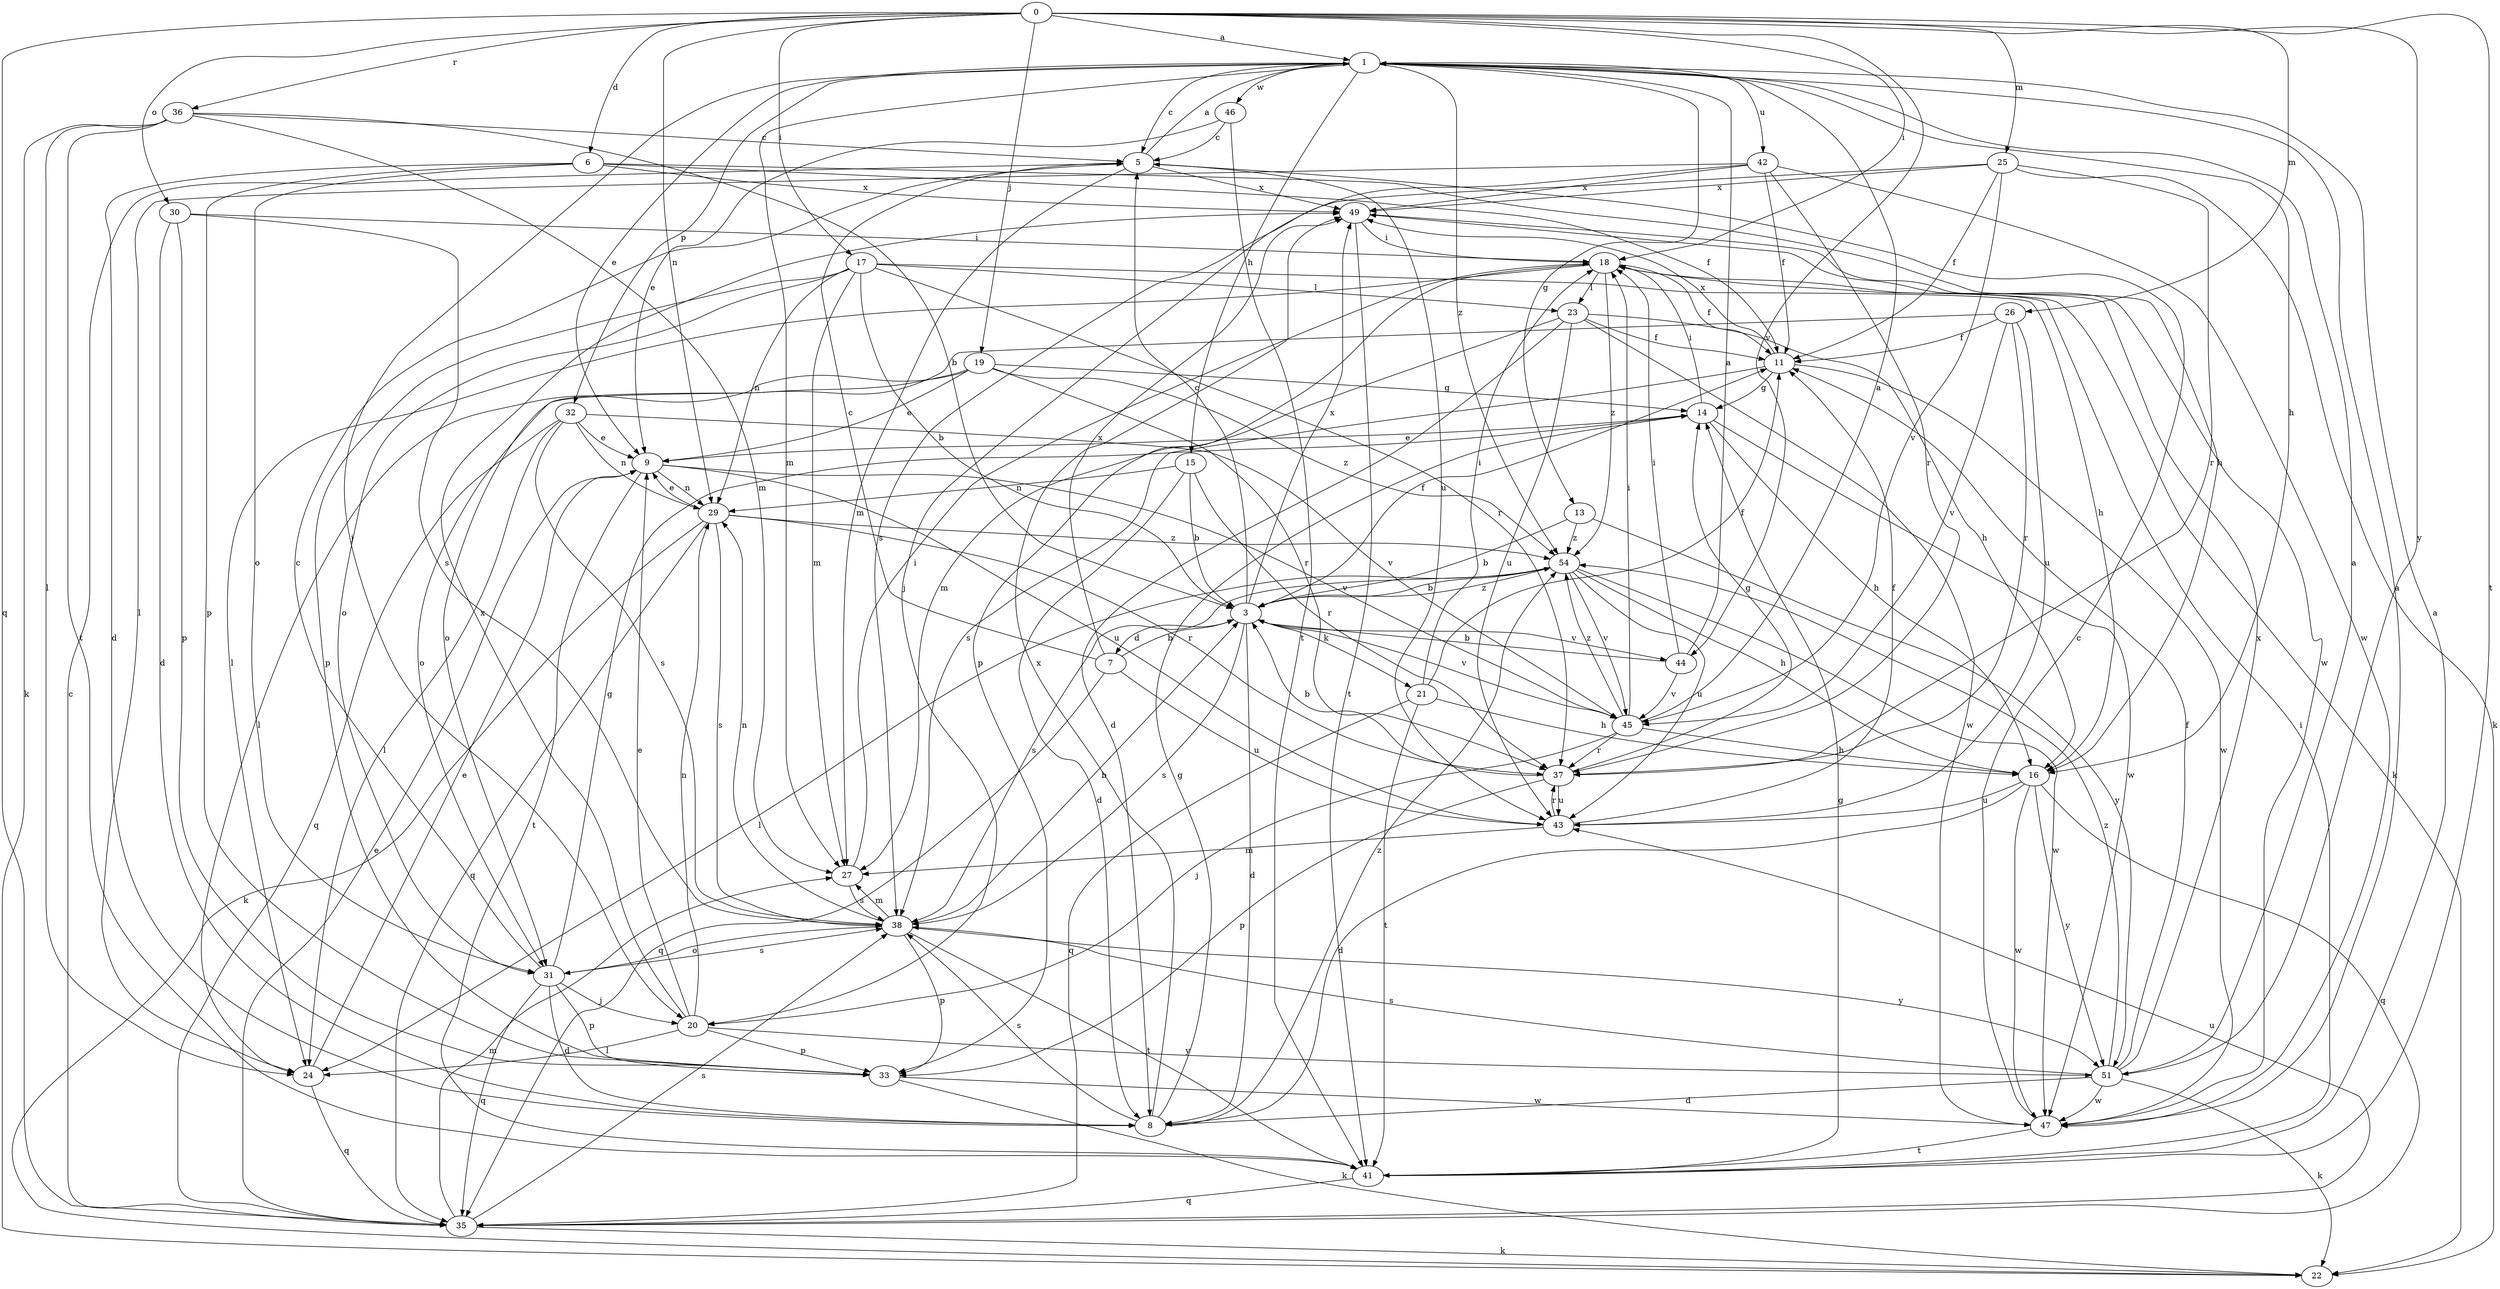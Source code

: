 strict digraph  {
0;
1;
3;
5;
6;
7;
8;
9;
11;
13;
14;
15;
16;
17;
18;
19;
20;
21;
22;
23;
24;
25;
26;
27;
29;
30;
31;
32;
33;
35;
36;
37;
38;
41;
42;
43;
44;
45;
46;
47;
49;
51;
54;
0 -> 1  [label=a];
0 -> 6  [label=d];
0 -> 17  [label=i];
0 -> 18  [label=i];
0 -> 19  [label=j];
0 -> 25  [label=m];
0 -> 26  [label=m];
0 -> 29  [label=n];
0 -> 30  [label=o];
0 -> 35  [label=q];
0 -> 36  [label=r];
0 -> 41  [label=t];
0 -> 44  [label=v];
0 -> 51  [label=y];
1 -> 5  [label=c];
1 -> 9  [label=e];
1 -> 13  [label=g];
1 -> 15  [label=h];
1 -> 16  [label=h];
1 -> 20  [label=j];
1 -> 27  [label=m];
1 -> 32  [label=p];
1 -> 42  [label=u];
1 -> 46  [label=w];
1 -> 54  [label=z];
3 -> 5  [label=c];
3 -> 7  [label=d];
3 -> 8  [label=d];
3 -> 11  [label=f];
3 -> 21  [label=k];
3 -> 38  [label=s];
3 -> 44  [label=v];
3 -> 45  [label=v];
3 -> 49  [label=x];
3 -> 54  [label=z];
5 -> 1  [label=a];
5 -> 27  [label=m];
5 -> 43  [label=u];
5 -> 49  [label=x];
6 -> 8  [label=d];
6 -> 11  [label=f];
6 -> 16  [label=h];
6 -> 31  [label=o];
6 -> 33  [label=p];
6 -> 49  [label=x];
7 -> 3  [label=b];
7 -> 5  [label=c];
7 -> 35  [label=q];
7 -> 43  [label=u];
7 -> 49  [label=x];
8 -> 14  [label=g];
8 -> 38  [label=s];
8 -> 49  [label=x];
8 -> 54  [label=z];
9 -> 29  [label=n];
9 -> 41  [label=t];
9 -> 43  [label=u];
9 -> 45  [label=v];
11 -> 14  [label=g];
11 -> 38  [label=s];
11 -> 47  [label=w];
11 -> 49  [label=x];
13 -> 3  [label=b];
13 -> 51  [label=y];
13 -> 54  [label=z];
14 -> 9  [label=e];
14 -> 16  [label=h];
14 -> 18  [label=i];
14 -> 47  [label=w];
15 -> 3  [label=b];
15 -> 8  [label=d];
15 -> 29  [label=n];
15 -> 37  [label=r];
16 -> 8  [label=d];
16 -> 35  [label=q];
16 -> 43  [label=u];
16 -> 47  [label=w];
16 -> 51  [label=y];
17 -> 3  [label=b];
17 -> 16  [label=h];
17 -> 23  [label=l];
17 -> 27  [label=m];
17 -> 29  [label=n];
17 -> 31  [label=o];
17 -> 33  [label=p];
17 -> 37  [label=r];
18 -> 11  [label=f];
18 -> 22  [label=k];
18 -> 23  [label=l];
18 -> 24  [label=l];
18 -> 33  [label=p];
18 -> 54  [label=z];
19 -> 9  [label=e];
19 -> 14  [label=g];
19 -> 24  [label=l];
19 -> 31  [label=o];
19 -> 37  [label=r];
19 -> 54  [label=z];
20 -> 9  [label=e];
20 -> 24  [label=l];
20 -> 29  [label=n];
20 -> 33  [label=p];
20 -> 49  [label=x];
20 -> 51  [label=y];
21 -> 11  [label=f];
21 -> 16  [label=h];
21 -> 18  [label=i];
21 -> 35  [label=q];
21 -> 41  [label=t];
23 -> 8  [label=d];
23 -> 11  [label=f];
23 -> 16  [label=h];
23 -> 27  [label=m];
23 -> 43  [label=u];
23 -> 47  [label=w];
24 -> 9  [label=e];
24 -> 35  [label=q];
25 -> 11  [label=f];
25 -> 22  [label=k];
25 -> 37  [label=r];
25 -> 38  [label=s];
25 -> 45  [label=v];
25 -> 49  [label=x];
26 -> 11  [label=f];
26 -> 31  [label=o];
26 -> 37  [label=r];
26 -> 43  [label=u];
26 -> 45  [label=v];
27 -> 18  [label=i];
27 -> 38  [label=s];
29 -> 9  [label=e];
29 -> 22  [label=k];
29 -> 35  [label=q];
29 -> 37  [label=r];
29 -> 38  [label=s];
29 -> 54  [label=z];
30 -> 8  [label=d];
30 -> 18  [label=i];
30 -> 33  [label=p];
30 -> 38  [label=s];
31 -> 5  [label=c];
31 -> 8  [label=d];
31 -> 14  [label=g];
31 -> 20  [label=j];
31 -> 33  [label=p];
31 -> 35  [label=q];
31 -> 38  [label=s];
32 -> 9  [label=e];
32 -> 24  [label=l];
32 -> 29  [label=n];
32 -> 35  [label=q];
32 -> 38  [label=s];
32 -> 45  [label=v];
33 -> 22  [label=k];
33 -> 47  [label=w];
35 -> 5  [label=c];
35 -> 9  [label=e];
35 -> 22  [label=k];
35 -> 27  [label=m];
35 -> 38  [label=s];
35 -> 43  [label=u];
36 -> 3  [label=b];
36 -> 5  [label=c];
36 -> 22  [label=k];
36 -> 24  [label=l];
36 -> 27  [label=m];
36 -> 41  [label=t];
37 -> 3  [label=b];
37 -> 14  [label=g];
37 -> 33  [label=p];
37 -> 43  [label=u];
38 -> 3  [label=b];
38 -> 27  [label=m];
38 -> 29  [label=n];
38 -> 31  [label=o];
38 -> 33  [label=p];
38 -> 41  [label=t];
38 -> 51  [label=y];
41 -> 1  [label=a];
41 -> 14  [label=g];
41 -> 18  [label=i];
41 -> 35  [label=q];
42 -> 11  [label=f];
42 -> 20  [label=j];
42 -> 24  [label=l];
42 -> 37  [label=r];
42 -> 47  [label=w];
42 -> 49  [label=x];
43 -> 11  [label=f];
43 -> 27  [label=m];
43 -> 37  [label=r];
44 -> 1  [label=a];
44 -> 3  [label=b];
44 -> 18  [label=i];
44 -> 45  [label=v];
45 -> 1  [label=a];
45 -> 16  [label=h];
45 -> 18  [label=i];
45 -> 20  [label=j];
45 -> 37  [label=r];
45 -> 54  [label=z];
46 -> 5  [label=c];
46 -> 9  [label=e];
46 -> 41  [label=t];
47 -> 1  [label=a];
47 -> 5  [label=c];
47 -> 41  [label=t];
49 -> 18  [label=i];
49 -> 41  [label=t];
49 -> 47  [label=w];
51 -> 1  [label=a];
51 -> 8  [label=d];
51 -> 11  [label=f];
51 -> 22  [label=k];
51 -> 38  [label=s];
51 -> 47  [label=w];
51 -> 49  [label=x];
51 -> 54  [label=z];
54 -> 3  [label=b];
54 -> 16  [label=h];
54 -> 24  [label=l];
54 -> 38  [label=s];
54 -> 43  [label=u];
54 -> 45  [label=v];
54 -> 47  [label=w];
}
